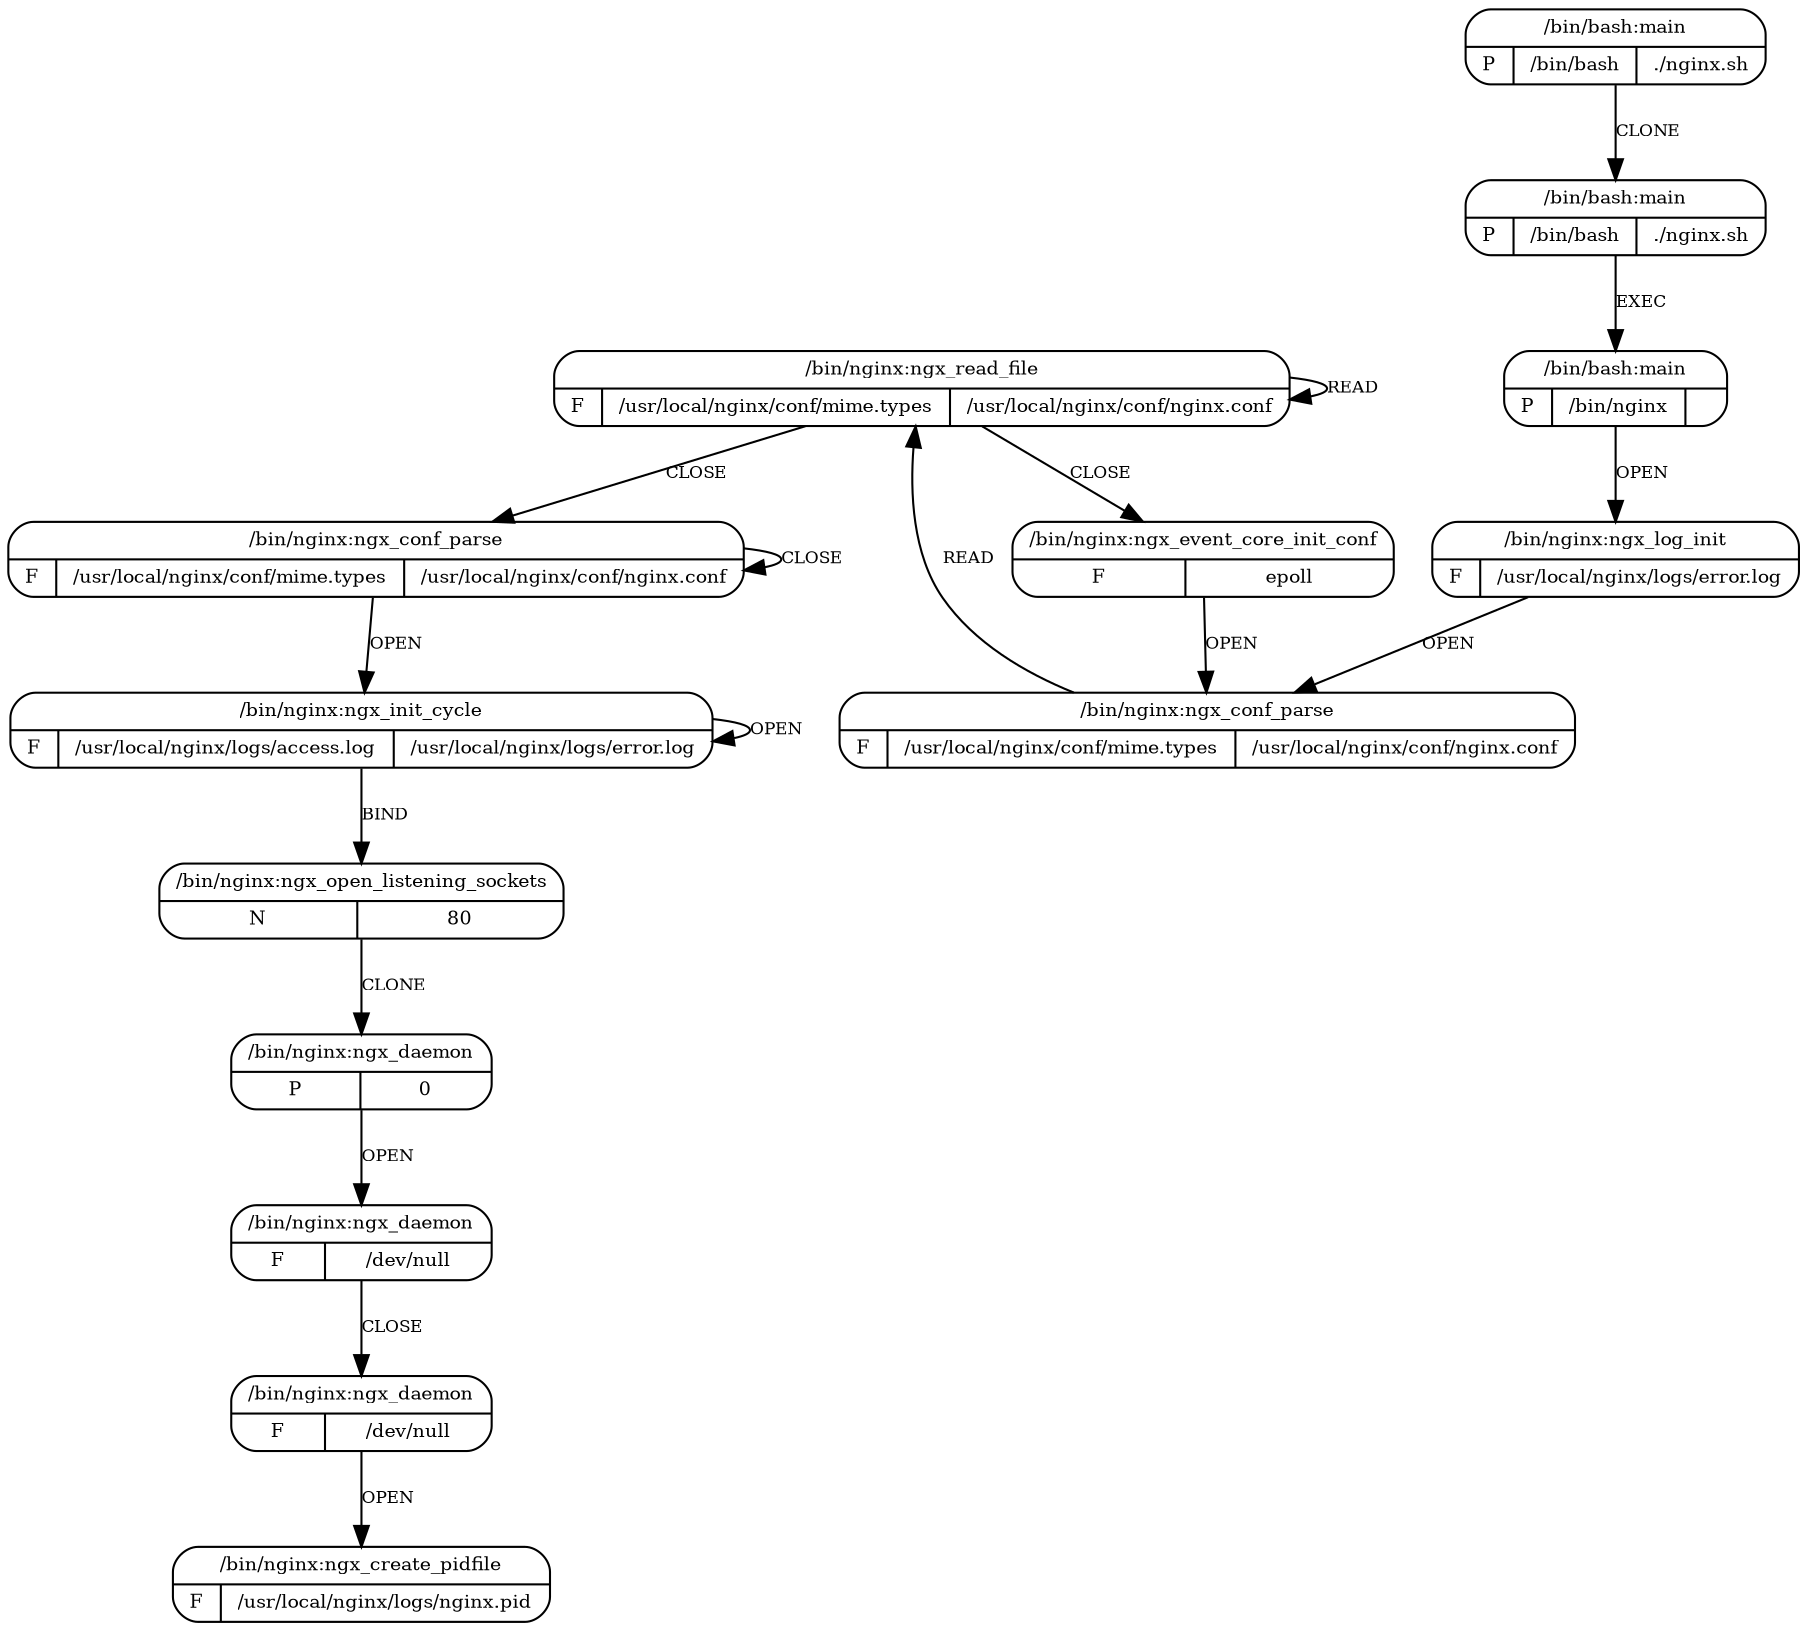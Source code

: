 digraph G {
  4 [shape=Mrecord,
     label="{{/bin/nginx:ngx_read_file}|{F|{/usr/local/nginx/conf/mime.types}|{/usr/local/nginx/conf/nginx.conf}}}",
     fontsize=9, ];
  11 [shape=Mrecord,
      label="{{/bin/nginx:ngx_create_pidfile}|{F|{/usr/local/nginx/logs/nginx.pid}}}",
      fontsize=9, ];
  12 [shape=Mrecord, label="{{/bin/nginx:ngx_event_core_init_conf}|{F|{epoll}}}",
      fontsize=9, ];
  5 [shape=Mrecord,
     label="{{/bin/nginx:ngx_conf_parse}|{F|{/usr/local/nginx/conf/mime.types}|{/usr/local/nginx/conf/nginx.conf}}}",
     fontsize=9, ];
  13 [shape=Mrecord,
      label="{{/bin/nginx:ngx_conf_parse}|{F|{/usr/local/nginx/conf/mime.types}|{/usr/local/nginx/conf/nginx.conf}}}",
      fontsize=9, ];
  6 [shape=Mrecord,
     label="{{/bin/nginx:ngx_init_cycle}|{F|{/usr/local/nginx/logs/access.log}|{/usr/local/nginx/logs/error.log}}}",
     fontsize=9, ];
  7 [shape=Mrecord, label="{{/bin/nginx:ngx_open_listening_sockets}|{N|{80}}}",
     fontsize=9, ];
  8 [shape=Mrecord, label="{{/bin/nginx:ngx_daemon}|{P|0}}", fontsize=9, ];
  9 [shape=Mrecord, label="{{/bin/nginx:ngx_daemon}|{F|{/dev/null}}}",
     fontsize=9, ];
  10 [shape=Mrecord, label="{{/bin/nginx:ngx_daemon}|{F|{/dev/null}}}",
      fontsize=9, ];
  3 [shape=Mrecord,
     label="{{/bin/nginx:ngx_log_init}|{F|{/usr/local/nginx/logs/error.log}}}",
     fontsize=9, ];
  0 [shape=Mrecord, label="{{/bin/bash:main}|{P|/bin/bash|./nginx.sh}}",
     fontsize=9, ];
  1 [shape=Mrecord, label="{{/bin/bash:main}|{P|/bin/bash|./nginx.sh}}",
     fontsize=9, ];
  2 [shape=Mrecord, label="{{/bin/bash:main}|{P|/bin/nginx|}}", fontsize=9, ];
  
  
  4 -> 4 [label="READ", fontsize=8, ];
  4 -> 12 [label="CLOSE", fontsize=8, ];
  4 -> 5 [label="CLOSE", fontsize=8, ];
  12 -> 13 [label="OPEN", fontsize=8, ];
  5 -> 5 [label="CLOSE", fontsize=8, ];
  5 -> 6 [label="OPEN", fontsize=8, ];
  13 -> 4 [label="READ", fontsize=8, ];
  6 -> 6 [label="OPEN", fontsize=8, ];
  6 -> 7 [label="BIND", fontsize=8, ];
  7 -> 8 [label="CLONE", fontsize=8, ];
  8 -> 9 [label="OPEN", fontsize=8, ];
  9 -> 10 [label="CLOSE", fontsize=8, ];
  10 -> 11 [label="OPEN", fontsize=8, ];
  3 -> 13 [label="OPEN", fontsize=8, ];
  0 -> 1 [label="CLONE", fontsize=8, ];
  1 -> 2 [label="EXEC", fontsize=8, ];
  2 -> 3 [label="OPEN", fontsize=8, ];
  
  }